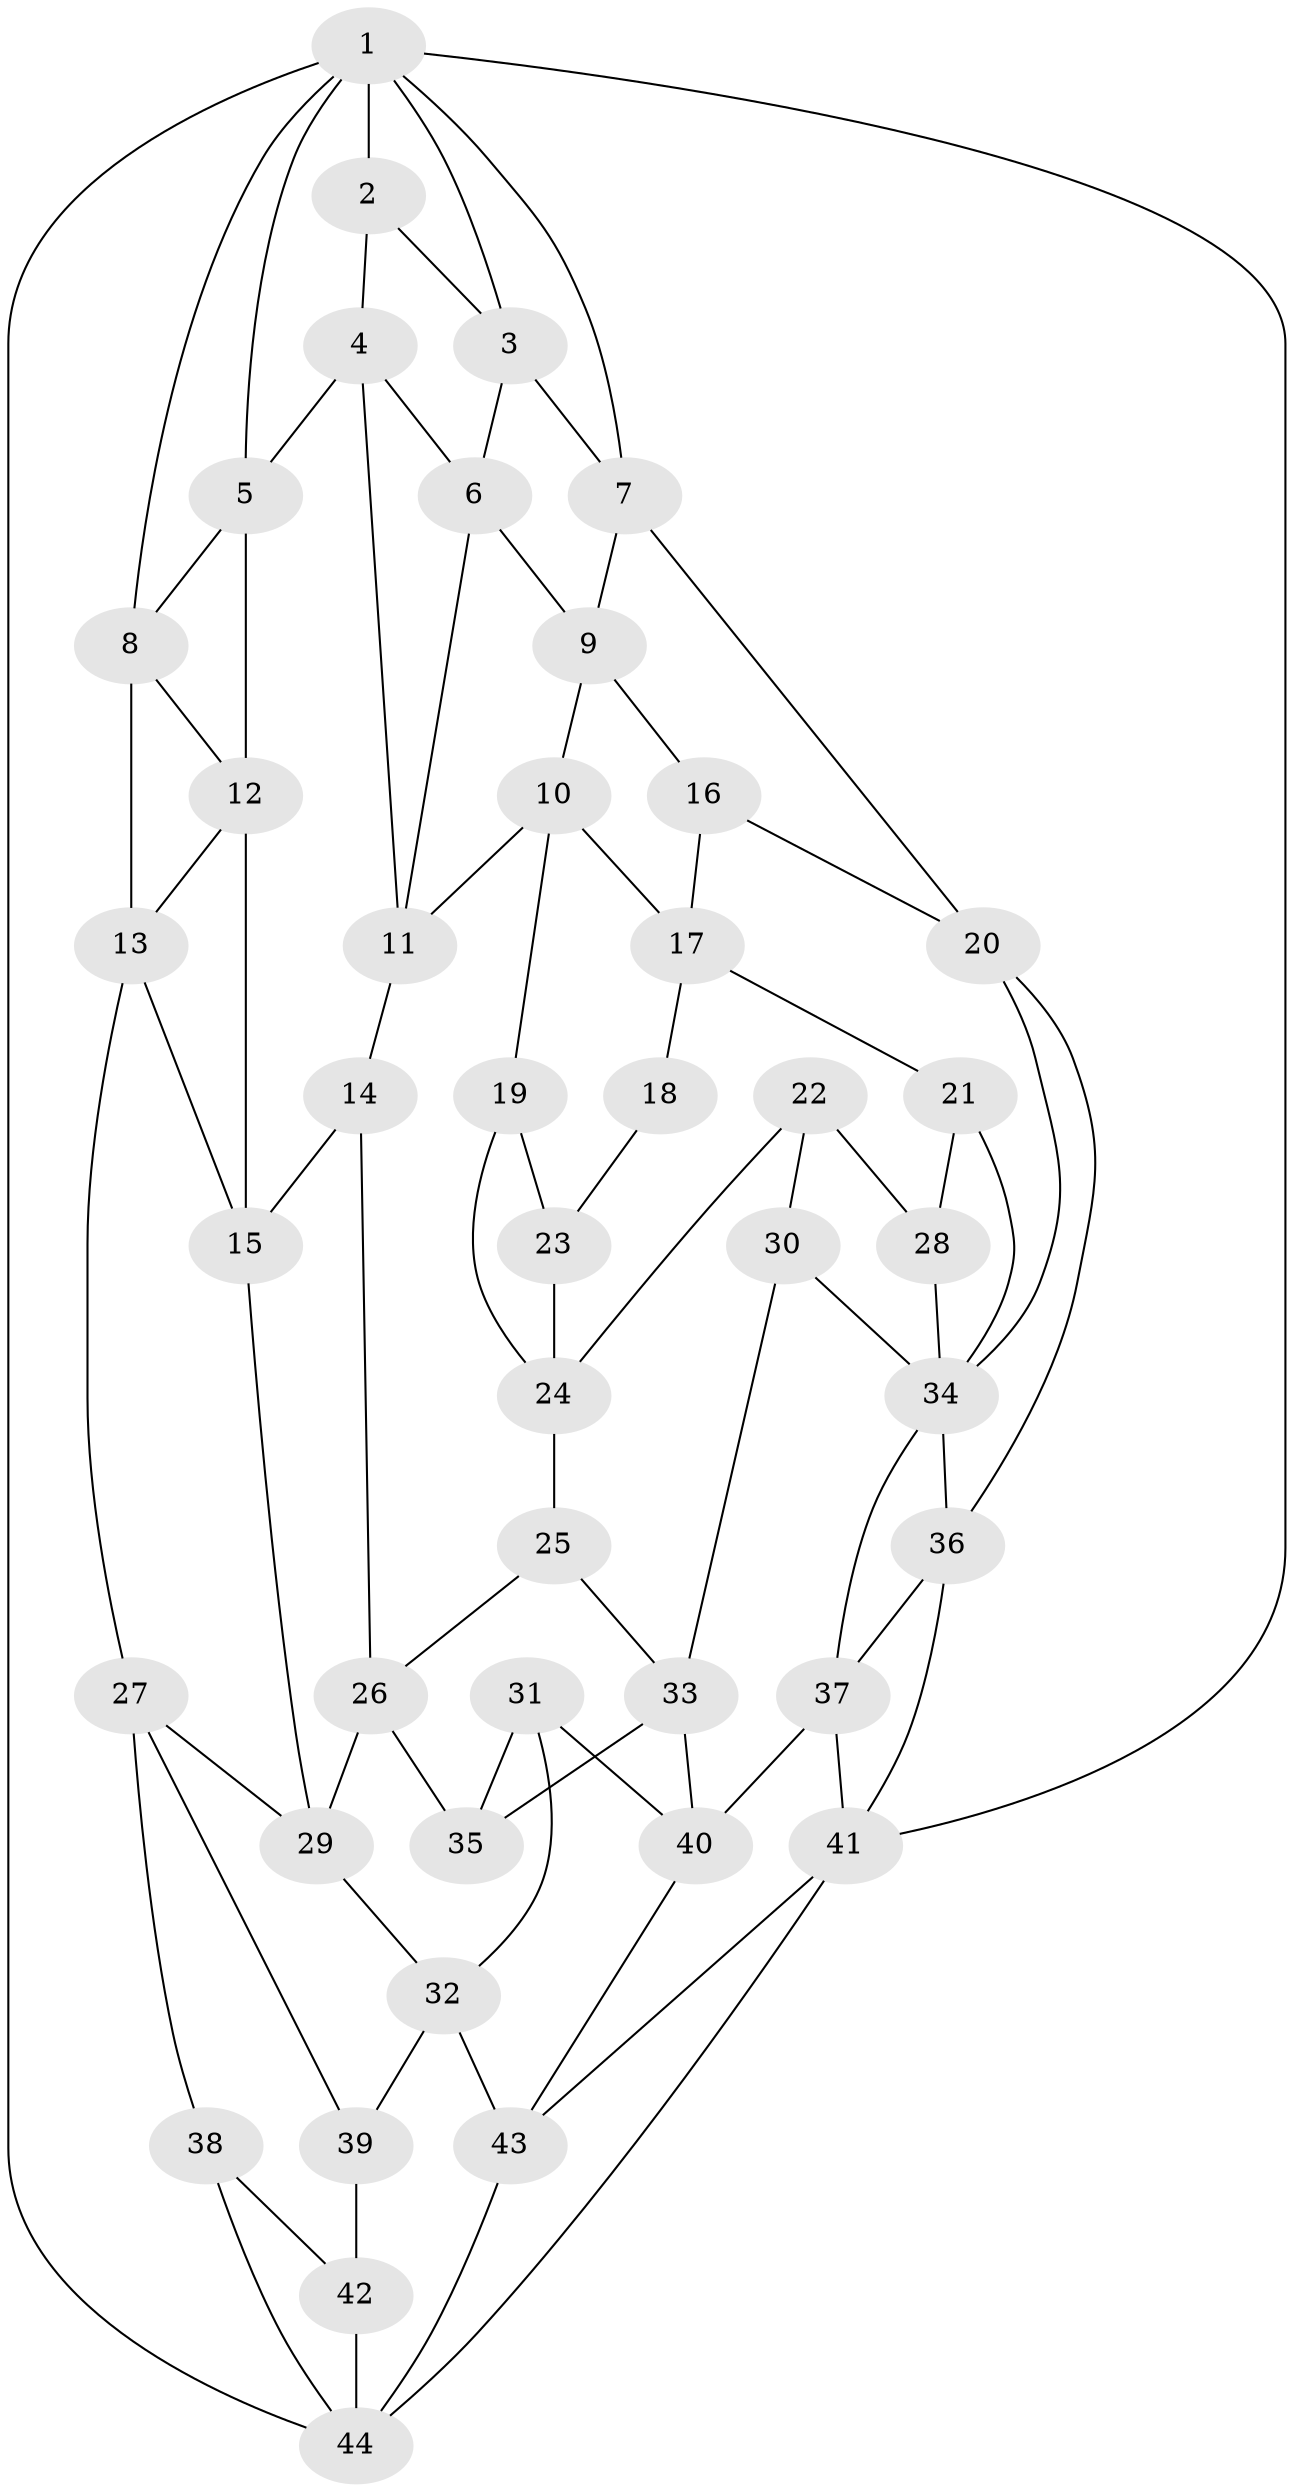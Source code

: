 // original degree distribution, {3: 0.022727272727272728, 6: 0.20454545454545456, 4: 0.22727272727272727, 5: 0.5454545454545454}
// Generated by graph-tools (version 1.1) at 2025/27/03/09/25 03:27:09]
// undirected, 44 vertices, 83 edges
graph export_dot {
graph [start="1"]
  node [color=gray90,style=filled];
  1;
  2;
  3;
  4;
  5;
  6;
  7;
  8;
  9;
  10;
  11;
  12;
  13;
  14;
  15;
  16;
  17;
  18;
  19;
  20;
  21;
  22;
  23;
  24;
  25;
  26;
  27;
  28;
  29;
  30;
  31;
  32;
  33;
  34;
  35;
  36;
  37;
  38;
  39;
  40;
  41;
  42;
  43;
  44;
  1 -- 2 [weight=1.0];
  1 -- 3 [weight=1.0];
  1 -- 5 [weight=1.0];
  1 -- 7 [weight=1.0];
  1 -- 8 [weight=1.0];
  1 -- 41 [weight=1.0];
  1 -- 44 [weight=1.0];
  2 -- 3 [weight=1.0];
  2 -- 4 [weight=1.0];
  3 -- 6 [weight=1.0];
  3 -- 7 [weight=1.0];
  4 -- 5 [weight=1.0];
  4 -- 6 [weight=1.0];
  4 -- 11 [weight=1.0];
  5 -- 8 [weight=1.0];
  5 -- 12 [weight=1.0];
  6 -- 9 [weight=1.0];
  6 -- 11 [weight=1.0];
  7 -- 9 [weight=1.0];
  7 -- 20 [weight=1.0];
  8 -- 12 [weight=1.0];
  8 -- 13 [weight=1.0];
  9 -- 10 [weight=1.0];
  9 -- 16 [weight=1.0];
  10 -- 11 [weight=1.0];
  10 -- 17 [weight=1.0];
  10 -- 19 [weight=1.0];
  11 -- 14 [weight=1.0];
  12 -- 13 [weight=1.0];
  12 -- 15 [weight=1.0];
  13 -- 15 [weight=1.0];
  13 -- 27 [weight=1.0];
  14 -- 15 [weight=1.0];
  14 -- 26 [weight=1.0];
  15 -- 29 [weight=1.0];
  16 -- 17 [weight=1.0];
  16 -- 20 [weight=1.0];
  17 -- 18 [weight=1.0];
  17 -- 21 [weight=1.0];
  18 -- 23 [weight=2.0];
  19 -- 23 [weight=1.0];
  19 -- 24 [weight=1.0];
  20 -- 34 [weight=1.0];
  20 -- 36 [weight=1.0];
  21 -- 28 [weight=2.0];
  21 -- 34 [weight=1.0];
  22 -- 24 [weight=1.0];
  22 -- 28 [weight=1.0];
  22 -- 30 [weight=1.0];
  23 -- 24 [weight=1.0];
  24 -- 25 [weight=1.0];
  25 -- 26 [weight=1.0];
  25 -- 33 [weight=1.0];
  26 -- 29 [weight=1.0];
  26 -- 35 [weight=1.0];
  27 -- 29 [weight=1.0];
  27 -- 38 [weight=1.0];
  27 -- 39 [weight=1.0];
  28 -- 34 [weight=1.0];
  29 -- 32 [weight=1.0];
  30 -- 33 [weight=2.0];
  30 -- 34 [weight=1.0];
  31 -- 32 [weight=1.0];
  31 -- 35 [weight=2.0];
  31 -- 40 [weight=1.0];
  32 -- 39 [weight=1.0];
  32 -- 43 [weight=1.0];
  33 -- 35 [weight=2.0];
  33 -- 40 [weight=1.0];
  34 -- 36 [weight=1.0];
  34 -- 37 [weight=1.0];
  36 -- 37 [weight=1.0];
  36 -- 41 [weight=1.0];
  37 -- 40 [weight=1.0];
  37 -- 41 [weight=1.0];
  38 -- 42 [weight=1.0];
  38 -- 44 [weight=1.0];
  39 -- 42 [weight=2.0];
  40 -- 43 [weight=1.0];
  41 -- 43 [weight=1.0];
  41 -- 44 [weight=1.0];
  42 -- 44 [weight=1.0];
  43 -- 44 [weight=1.0];
}
